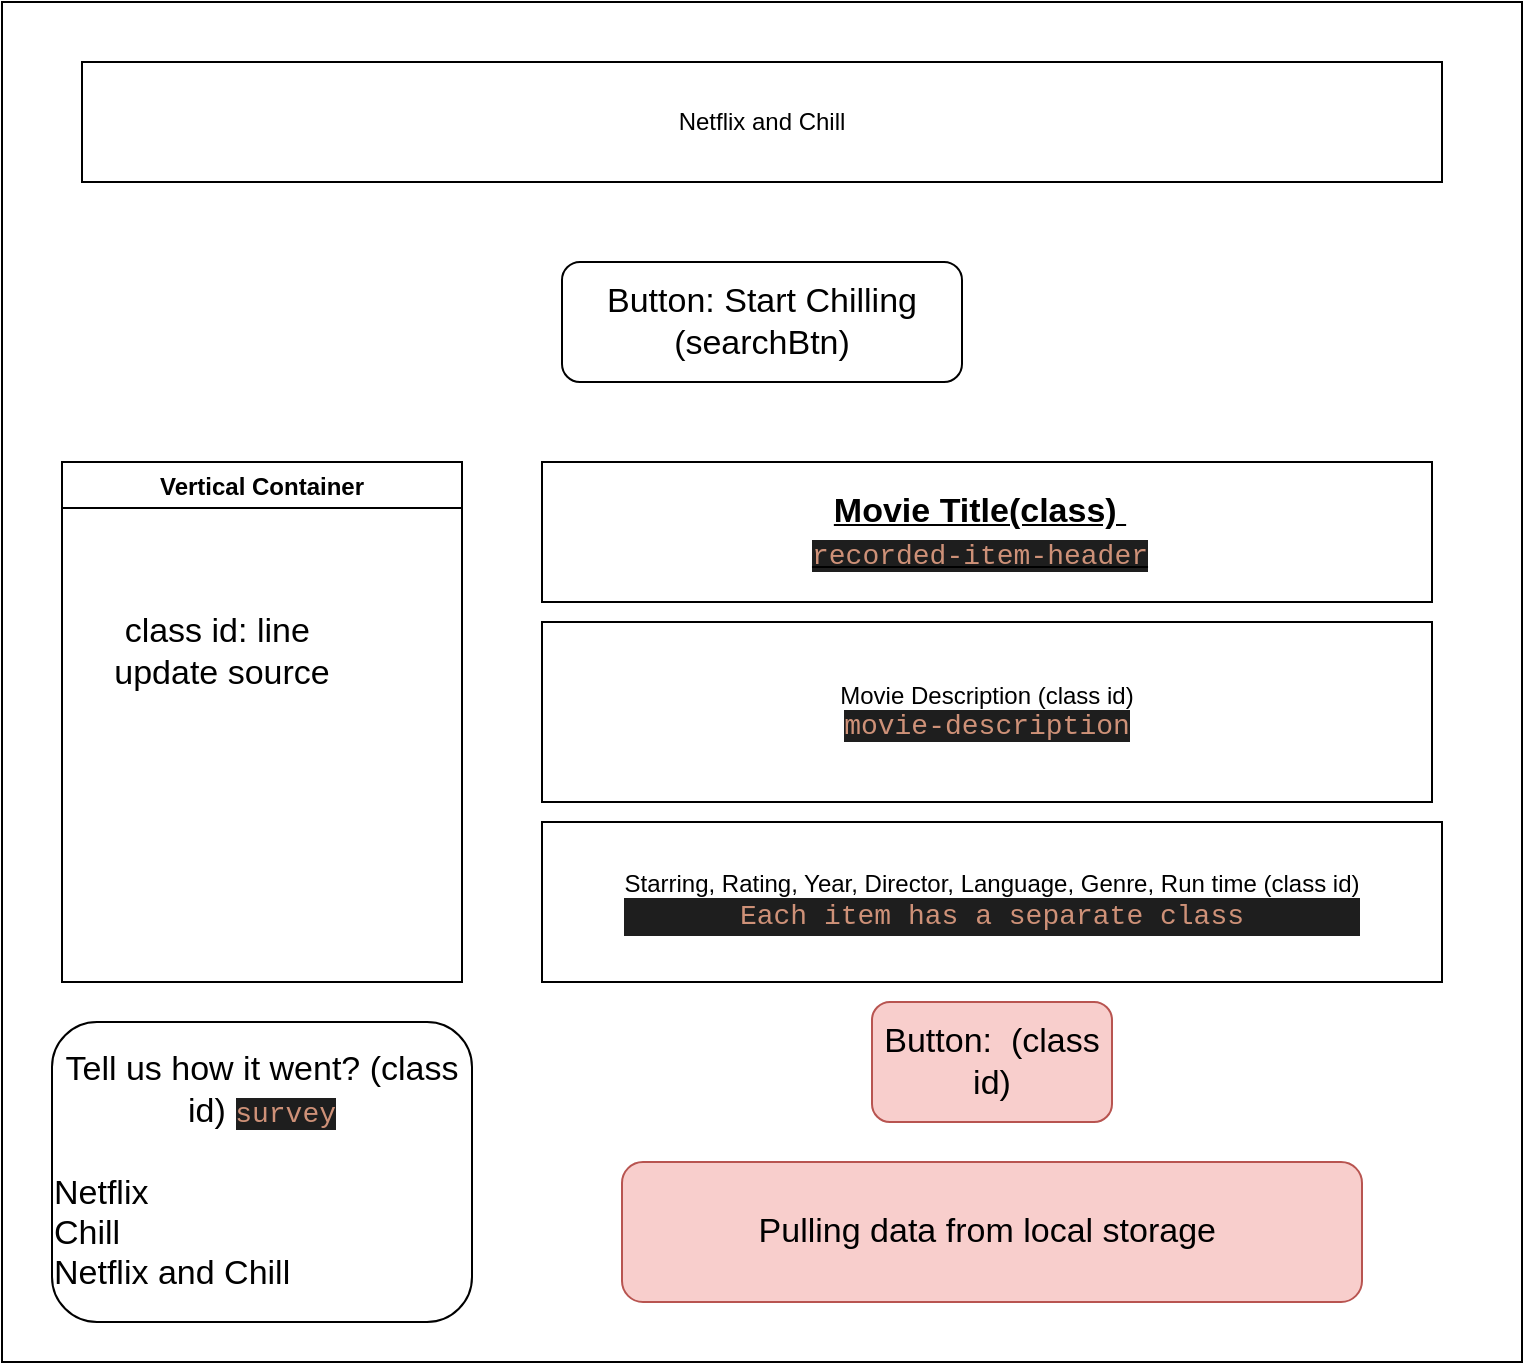 <mxfile version="15.5.9" type="device" pages="2"><diagram id="Od-FqNNhqm3T_aQltqUs" name="Desktop"><mxGraphModel dx="1182" dy="675" grid="1" gridSize="10" guides="1" tooltips="1" connect="1" arrows="1" fold="1" page="1" pageScale="1" pageWidth="850" pageHeight="1100" math="0" shadow="0"><root><mxCell id="0"/><mxCell id="1" parent="0"/><mxCell id="dsfV4tzpijg3nkwlyLX6-2" value="" style="rounded=0;whiteSpace=wrap;html=1;" vertex="1" parent="1"><mxGeometry x="40" y="40" width="760" height="680" as="geometry"/></mxCell><mxCell id="dsfV4tzpijg3nkwlyLX6-3" value="Netflix and Chill" style="rounded=0;whiteSpace=wrap;html=1;" vertex="1" parent="1"><mxGeometry x="80" y="70" width="680" height="60" as="geometry"/></mxCell><mxCell id="dsfV4tzpijg3nkwlyLX6-5" value="" style="rounded=0;whiteSpace=wrap;html=1;" vertex="1" parent="1"><mxGeometry x="310" y="270" width="445" height="70" as="geometry"/></mxCell><mxCell id="dsfV4tzpijg3nkwlyLX6-6" value="Movie Description (class id)&lt;br&gt;&lt;span style=&quot;color: rgb(206 , 145 , 120) ; background-color: rgb(30 , 30 , 30) ; font-family: &amp;#34;consolas&amp;#34; , &amp;#34;courier new&amp;#34; , monospace ; font-size: 14px&quot;&gt;movie-description&lt;/span&gt;" style="rounded=0;whiteSpace=wrap;html=1;" vertex="1" parent="1"><mxGeometry x="310" y="350" width="445" height="90" as="geometry"/></mxCell><mxCell id="dsfV4tzpijg3nkwlyLX6-7" value="Movie Title(class)&amp;nbsp;&lt;br&gt;&lt;span style=&quot;color: rgb(206 , 145 , 120) ; background-color: rgb(30 , 30 , 30) ; font-family: &amp;#34;consolas&amp;#34; , &amp;#34;courier new&amp;#34; , monospace ; font-size: 14px ; font-weight: normal&quot;&gt;recorded-item-header&lt;/span&gt;" style="text;html=1;strokeColor=none;fillColor=none;align=center;verticalAlign=middle;whiteSpace=wrap;rounded=0;fontStyle=5;fontSize=17;" vertex="1" parent="1"><mxGeometry x="420" y="290" width="217.5" height="30" as="geometry"/></mxCell><mxCell id="dsfV4tzpijg3nkwlyLX6-8" value="Starring, Rating, Year, Director, Language, Genre, Run time (class id)&lt;br&gt;&lt;div style=&quot;background-color: rgb(30 , 30 , 30) ; font-family: &amp;#34;consolas&amp;#34; , &amp;#34;courier new&amp;#34; , monospace ; font-size: 14px ; line-height: 19px&quot;&gt;&lt;font color=&quot;#ce9178&quot;&gt;Each item has a separate class&lt;/font&gt;&lt;/div&gt;" style="rounded=0;whiteSpace=wrap;html=1;" vertex="1" parent="1"><mxGeometry x="310" y="450" width="450" height="80" as="geometry"/></mxCell><mxCell id="dsfV4tzpijg3nkwlyLX6-9" value="Vertical Container" style="swimlane;" vertex="1" parent="1"><mxGeometry x="70" y="270" width="200" height="260" as="geometry"/></mxCell><mxCell id="bZI6r1QiFOZft1EYqU2f-4" value="class id: line&amp;nbsp; update source" style="text;html=1;strokeColor=none;fillColor=none;align=center;verticalAlign=middle;whiteSpace=wrap;rounded=0;fontSize=17;" vertex="1" parent="dsfV4tzpijg3nkwlyLX6-9"><mxGeometry x="20" y="80" width="120" height="30" as="geometry"/></mxCell><mxCell id="wHweVvqdrKih25ufa7FI-1" value="Button: Start Chilling&lt;br&gt;(searchBtn)" style="rounded=1;whiteSpace=wrap;html=1;fontSize=17;" vertex="1" parent="1"><mxGeometry x="320" y="170" width="200" height="60" as="geometry"/></mxCell><mxCell id="bZI6r1QiFOZft1EYqU2f-1" value="Tell us how it went? (class id)&amp;nbsp;&lt;span style=&quot;color: rgb(206 , 145 , 120) ; background-color: rgb(30 , 30 , 30) ; font-family: &amp;#34;consolas&amp;#34; , &amp;#34;courier new&amp;#34; , monospace ; font-size: 14px&quot;&gt;survey&lt;/span&gt;&lt;br&gt;&lt;br&gt;&lt;div style=&quot;text-align: left&quot;&gt;&lt;span&gt;Netflix&lt;/span&gt;&lt;/div&gt;&lt;div style=&quot;text-align: left&quot;&gt;&lt;span&gt;Chill&lt;/span&gt;&lt;/div&gt;&lt;div style=&quot;text-align: left&quot;&gt;&lt;span&gt;Netflix and Chill&lt;/span&gt;&lt;/div&gt;" style="rounded=1;whiteSpace=wrap;html=1;fontSize=17;" vertex="1" parent="1"><mxGeometry x="65" y="550" width="210" height="150" as="geometry"/></mxCell><mxCell id="bZI6r1QiFOZft1EYqU2f-2" value="Button:&amp;nbsp; (class id)" style="rounded=1;whiteSpace=wrap;html=1;fontSize=17;align=center;fillColor=#f8cecc;strokeColor=#b85450;" vertex="1" parent="1"><mxGeometry x="475" y="540" width="120" height="60" as="geometry"/></mxCell><mxCell id="bZI6r1QiFOZft1EYqU2f-3" value="Pulling data from local storage&amp;nbsp;" style="rounded=1;whiteSpace=wrap;html=1;fontSize=17;align=center;fillColor=#f8cecc;strokeColor=#b85450;" vertex="1" parent="1"><mxGeometry x="350" y="620" width="370" height="70" as="geometry"/></mxCell></root></mxGraphModel></diagram><diagram name="Mobile" id="lHRPpjtanvQ0oiBKdXOU"><mxGraphModel dx="1182" dy="732" grid="1" gridSize="10" guides="1" tooltips="1" connect="1" arrows="1" fold="1" page="1" pageScale="1" pageWidth="850" pageHeight="1100" math="0" shadow="0"><root><mxCell id="7sMY5ZoVmAjSCv0ceNQ5-0"/><mxCell id="7sMY5ZoVmAjSCv0ceNQ5-1" parent="7sMY5ZoVmAjSCv0ceNQ5-0"/><mxCell id="7sMY5ZoVmAjSCv0ceNQ5-2" value="" style="rounded=0;whiteSpace=wrap;html=1;" vertex="1" parent="7sMY5ZoVmAjSCv0ceNQ5-1"><mxGeometry x="40" y="40" width="760" height="680" as="geometry"/></mxCell><mxCell id="7sMY5ZoVmAjSCv0ceNQ5-3" value="Netflix and Chill" style="rounded=0;whiteSpace=wrap;html=1;" vertex="1" parent="7sMY5ZoVmAjSCv0ceNQ5-1"><mxGeometry x="80" y="70" width="680" height="60" as="geometry"/></mxCell><mxCell id="7sMY5ZoVmAjSCv0ceNQ5-4" value="" style="rounded=0;whiteSpace=wrap;html=1;" vertex="1" parent="7sMY5ZoVmAjSCv0ceNQ5-1"><mxGeometry x="310" y="200" width="445" height="80" as="geometry"/></mxCell><mxCell id="7sMY5ZoVmAjSCv0ceNQ5-5" value="Text Description" style="rounded=0;whiteSpace=wrap;html=1;" vertex="1" parent="7sMY5ZoVmAjSCv0ceNQ5-1"><mxGeometry x="310" y="300" width="445" height="85" as="geometry"/></mxCell><mxCell id="7sMY5ZoVmAjSCv0ceNQ5-6" value="Movie Title" style="text;html=1;strokeColor=none;fillColor=none;align=center;verticalAlign=middle;whiteSpace=wrap;rounded=0;fontStyle=5;fontSize=17;" vertex="1" parent="7sMY5ZoVmAjSCv0ceNQ5-1"><mxGeometry x="450" y="225" width="130" height="30" as="geometry"/></mxCell><mxCell id="7sMY5ZoVmAjSCv0ceNQ5-7" value="Text Description" style="rounded=0;whiteSpace=wrap;html=1;" vertex="1" parent="7sMY5ZoVmAjSCv0ceNQ5-1"><mxGeometry x="310" y="400" width="450" height="80" as="geometry"/></mxCell><mxCell id="7sMY5ZoVmAjSCv0ceNQ5-8" value="Vertical Container" style="swimlane;" vertex="1" parent="7sMY5ZoVmAjSCv0ceNQ5-1"><mxGeometry x="70" y="200" width="200" height="280" as="geometry"/></mxCell></root></mxGraphModel></diagram></mxfile>